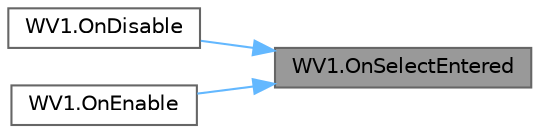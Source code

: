 digraph "WV1.OnSelectEntered"
{
 // LATEX_PDF_SIZE
  bgcolor="transparent";
  edge [fontname=Helvetica,fontsize=10,labelfontname=Helvetica,labelfontsize=10];
  node [fontname=Helvetica,fontsize=10,shape=box,height=0.2,width=0.4];
  rankdir="RL";
  Node1 [id="Node000001",label="WV1.OnSelectEntered",height=0.2,width=0.4,color="gray40", fillcolor="grey60", style="filled", fontcolor="black",tooltip="This method is called when an interactor enters the object and sets the interactor and initialInterac..."];
  Node1 -> Node2 [id="edge1_Node000001_Node000002",dir="back",color="steelblue1",style="solid",tooltip=" "];
  Node2 [id="Node000002",label="WV1.OnDisable",height=0.2,width=0.4,color="grey40", fillcolor="white", style="filled",URL="$class_w_v1.html#a17c7b7076eef3bb9f233ca6926448cd4",tooltip="This method is called when the object is disabled and removes event listeners for the selectEntered a..."];
  Node1 -> Node3 [id="edge2_Node000001_Node000003",dir="back",color="steelblue1",style="solid",tooltip=" "];
  Node3 [id="Node000003",label="WV1.OnEnable",height=0.2,width=0.4,color="grey40", fillcolor="white", style="filled",URL="$class_w_v1.html#ae6c6db22daecc98fe97e8909f79d8eb2",tooltip="This method is called when the object is enabled and adds event listeners for the selectEntered and s..."];
}
